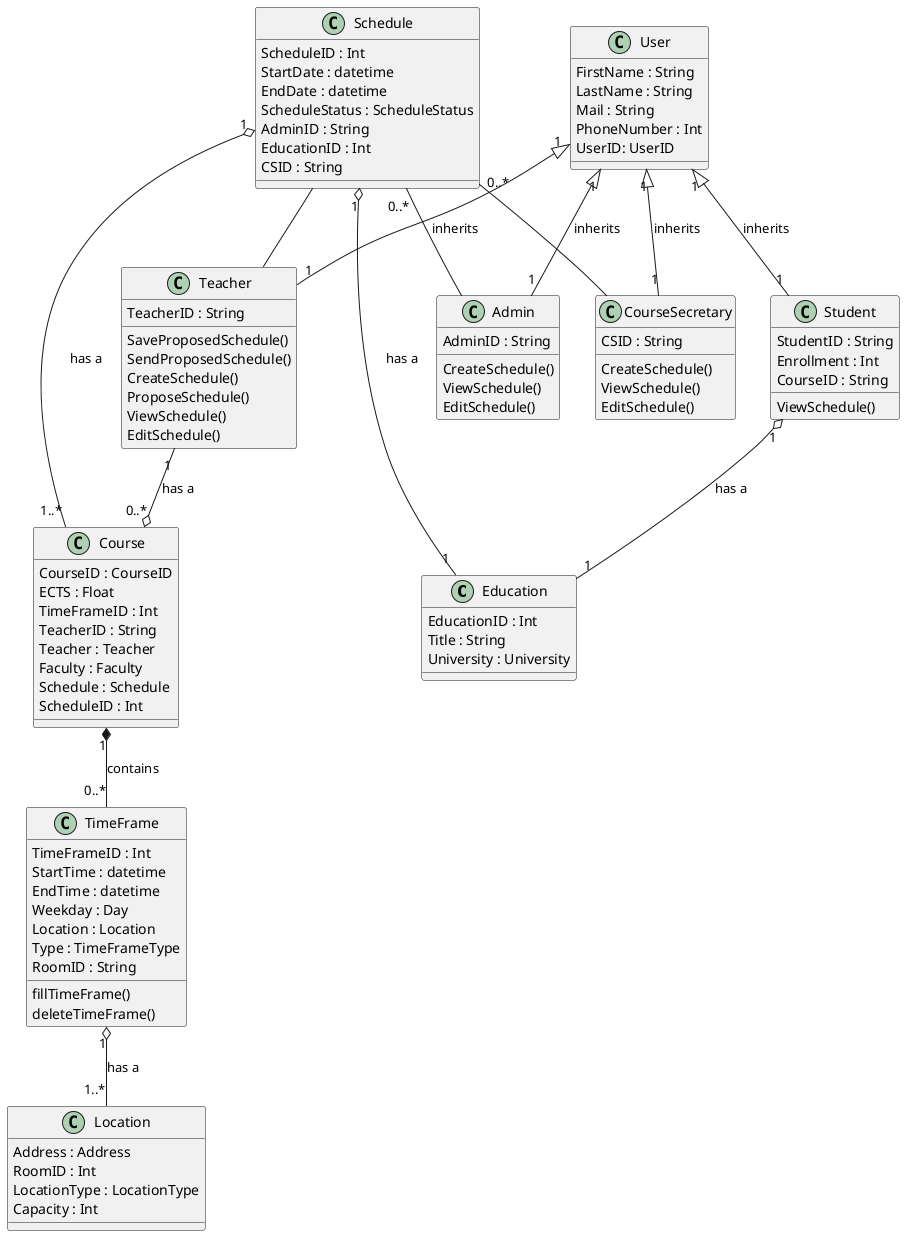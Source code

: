 @startuml ClassDiagram

class Education {
    EducationID : Int
    Title : String
    University : University
}

class Schedule{
    ScheduleID : Int
    StartDate : datetime
    EndDate : datetime
    ScheduleStatus : ScheduleStatus
    AdminID : String
    EducationID : Int
    CSID : String
}

class Location{
    Address : Address
    RoomID : Int
    LocationType : LocationType
    Capacity : Int
}

class Course{
    CourseID : CourseID
    ECTS : Float
    TimeFrameID : Int
    TeacherID : String
    Teacher : Teacher
    Faculty : Faculty
    Schedule : Schedule
    ScheduleID : Int
}


class User{
    FirstName : String
    LastName : String
    Mail : String
    PhoneNumber : Int
    UserID: UserID
}

' class Semester{
'     Courses : Course[]
'     StartDate : Datetime
' }

class Student{
    StudentID : String
    Enrollment : Int
    CourseID : String
    ViewSchedule()
}

class Teacher{
    TeacherID : String
    SaveProposedSchedule()
    SendProposedSchedule()
    CreateSchedule()
    ProposeSchedule()
    ViewSchedule()
    EditSchedule()
}

class Admin{
    AdminID : String
    CreateSchedule()
    ViewSchedule()
    EditSchedule()
}

class TimeFrame{
    TimeFrameID : Int
    StartTime : datetime
    EndTime : datetime
    Weekday : Day
    Location : Location
    Type : TimeFrameType
    RoomID : String
    fillTimeFrame()
    deleteTimeFrame()
}

class CourseSecretary{
    CSID : String
    CreateSchedule()
    ViewSchedule()
    EditSchedule()
}

' User"1" o-- "1" Schedule : has a
Course"1..*" --o "1" Schedule : has a
' Student"1" o-- "1" Schedule : has a
' Teacher"1" o-- "1" Schedule : has a

' Education"1" *-- "4..6" Semester : contains

TimeFrame "1" o-- "1..*"Location : has a

User"1" <|-- "1"Student : inherits
User"1" <|-- "1"Teacher : inherits
User"1" <|-- "1"Admin : inherits
User"1" <|-- "1"CourseSecretary : inherits

' Semester"1" *-- "1..*" Course : contains
' Course"1" *-- "0..*" Class : contains
Course"1" *-- "0..*" TimeFrame : contains
Teacher"1" --o "0..*" Course : has a
Student"1" o-- "1" Education : has a
Schedule"1" o-- "1"Education : has a
Schedule"0..*" -- Admin
Schedule"0..*" -- CourseSecretary
Schedule -- Teacher

' Login "1" -- "1" User : login

@enduml

